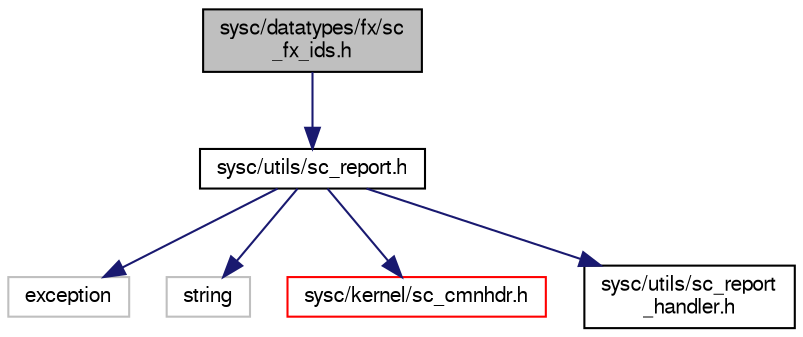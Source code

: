 digraph "sysc/datatypes/fx/sc_fx_ids.h"
{
  edge [fontname="FreeSans",fontsize="10",labelfontname="FreeSans",labelfontsize="10"];
  node [fontname="FreeSans",fontsize="10",shape=record];
  Node0 [label="sysc/datatypes/fx/sc\l_fx_ids.h",height=0.2,width=0.4,color="black", fillcolor="grey75", style="filled", fontcolor="black"];
  Node0 -> Node1 [color="midnightblue",fontsize="10",style="solid",fontname="FreeSans"];
  Node1 [label="sysc/utils/sc_report.h",height=0.2,width=0.4,color="black", fillcolor="white", style="filled",URL="$a00374.html"];
  Node1 -> Node2 [color="midnightblue",fontsize="10",style="solid",fontname="FreeSans"];
  Node2 [label="exception",height=0.2,width=0.4,color="grey75", fillcolor="white", style="filled"];
  Node1 -> Node3 [color="midnightblue",fontsize="10",style="solid",fontname="FreeSans"];
  Node3 [label="string",height=0.2,width=0.4,color="grey75", fillcolor="white", style="filled"];
  Node1 -> Node4 [color="midnightblue",fontsize="10",style="solid",fontname="FreeSans"];
  Node4 [label="sysc/kernel/sc_cmnhdr.h",height=0.2,width=0.4,color="red", fillcolor="white", style="filled",URL="$a00224.html"];
  Node1 -> Node9 [color="midnightblue",fontsize="10",style="solid",fontname="FreeSans"];
  Node9 [label="sysc/utils/sc_report\l_handler.h",height=0.2,width=0.4,color="black", fillcolor="white", style="filled",URL="$a00377.html"];
}
